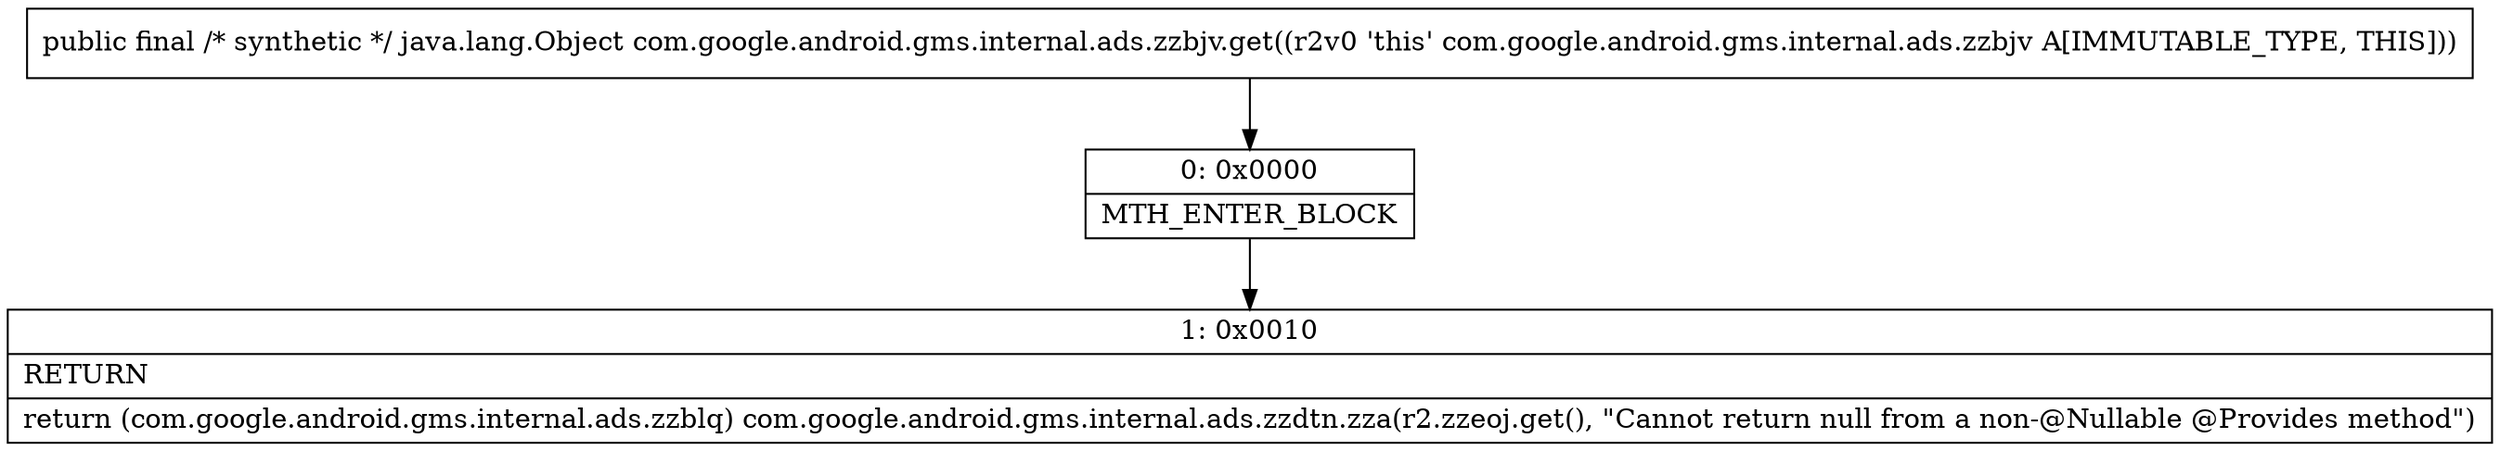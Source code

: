 digraph "CFG forcom.google.android.gms.internal.ads.zzbjv.get()Ljava\/lang\/Object;" {
Node_0 [shape=record,label="{0\:\ 0x0000|MTH_ENTER_BLOCK\l}"];
Node_1 [shape=record,label="{1\:\ 0x0010|RETURN\l|return (com.google.android.gms.internal.ads.zzblq) com.google.android.gms.internal.ads.zzdtn.zza(r2.zzeoj.get(), \"Cannot return null from a non\-@Nullable @Provides method\")\l}"];
MethodNode[shape=record,label="{public final \/* synthetic *\/ java.lang.Object com.google.android.gms.internal.ads.zzbjv.get((r2v0 'this' com.google.android.gms.internal.ads.zzbjv A[IMMUTABLE_TYPE, THIS])) }"];
MethodNode -> Node_0;
Node_0 -> Node_1;
}


